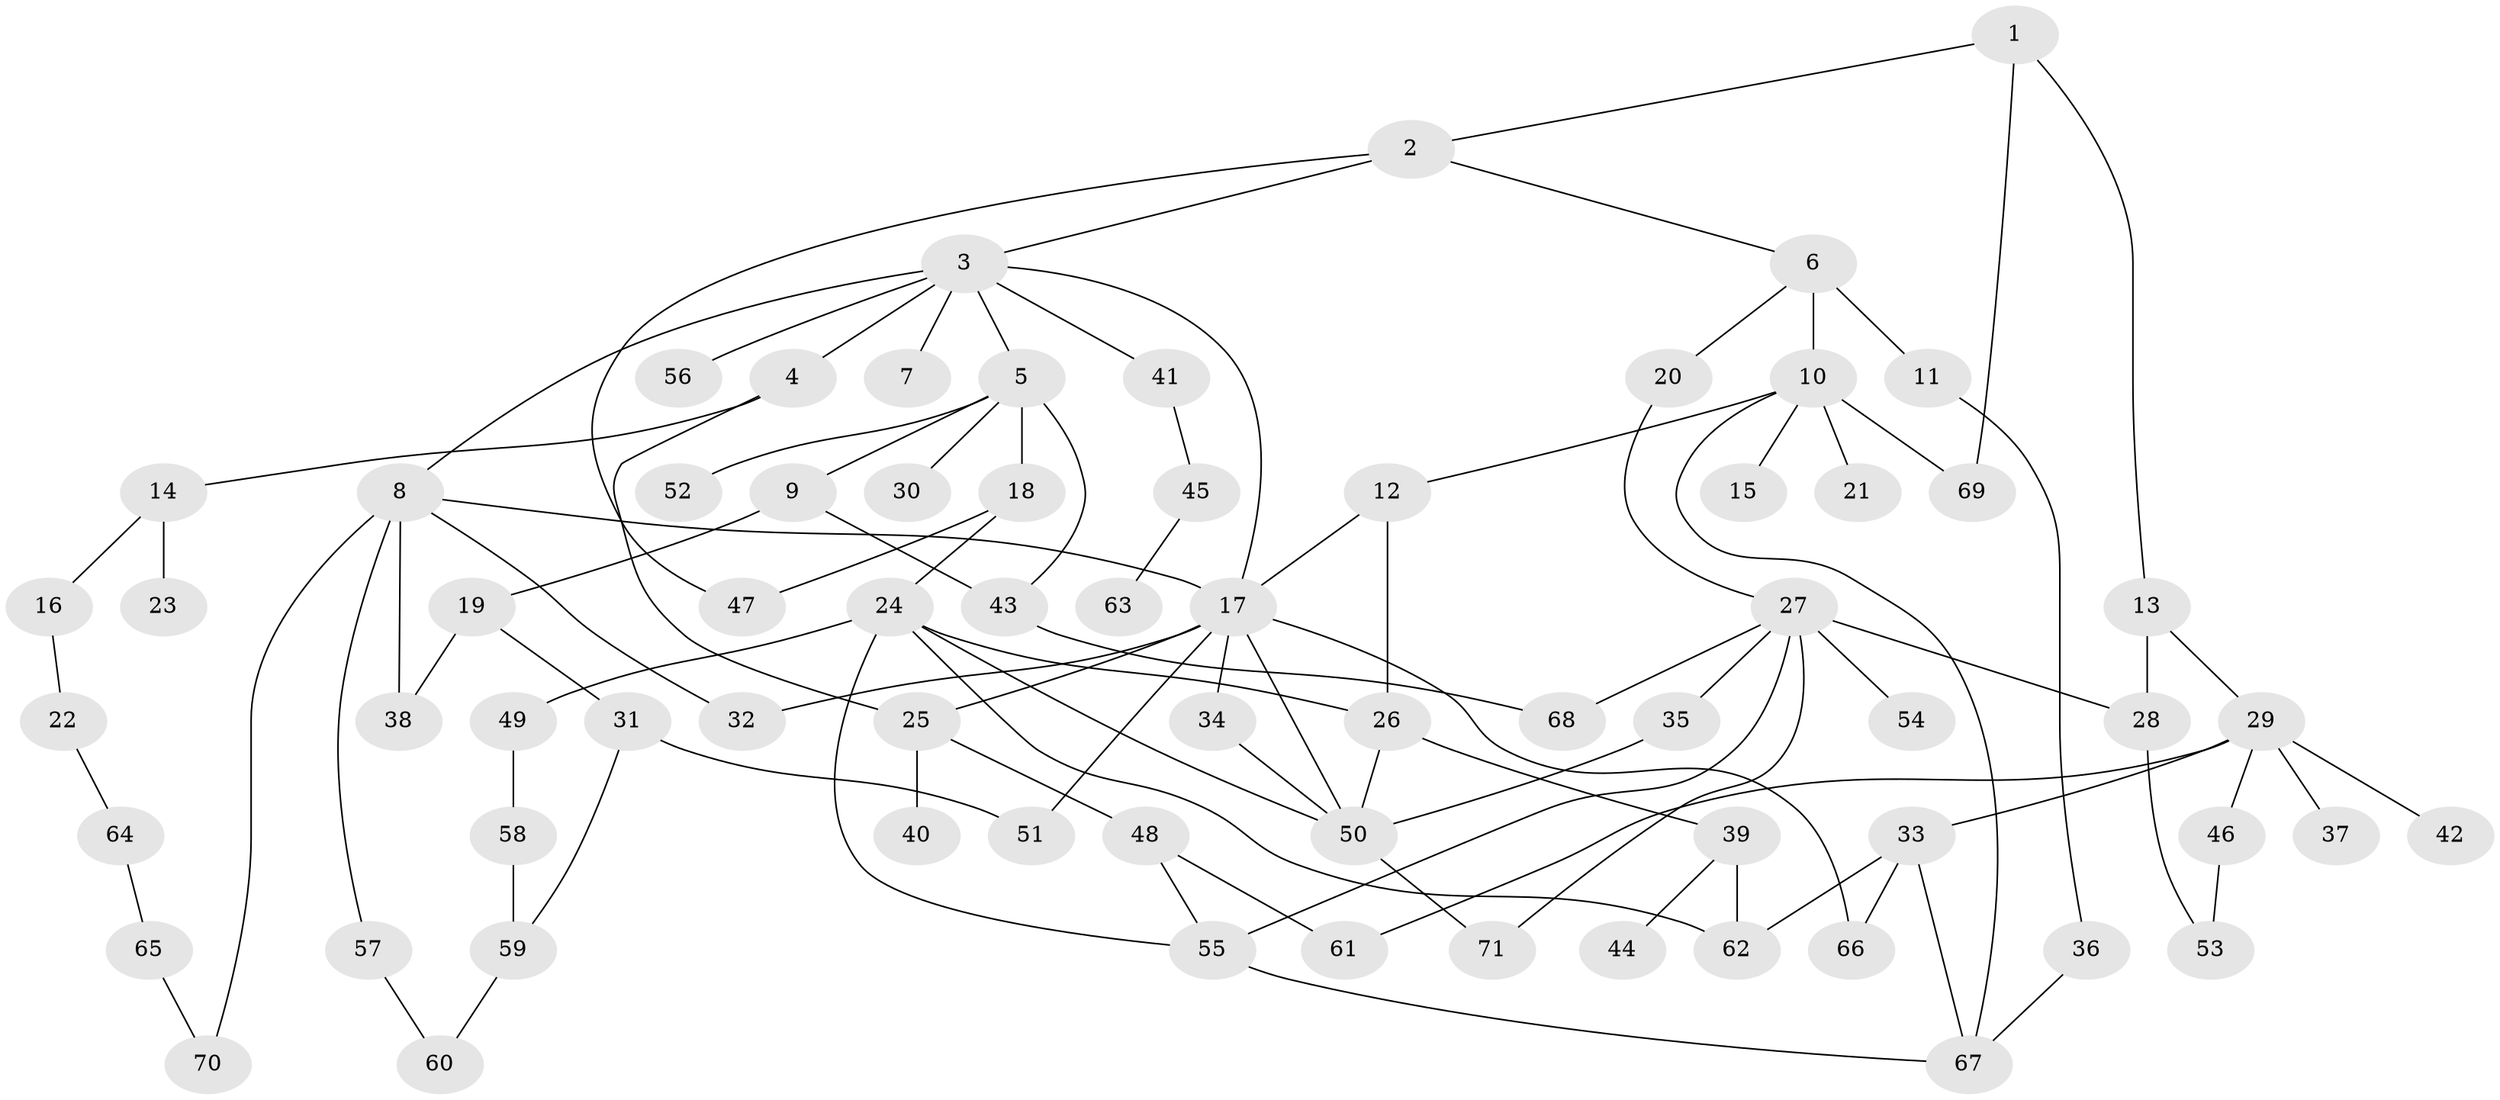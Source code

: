 // original degree distribution, {4: 0.09565217391304348, 8: 0.017391304347826087, 3: 0.19130434782608696, 7: 0.008695652173913044, 6: 0.043478260869565216, 2: 0.3391304347826087, 5: 0.034782608695652174, 1: 0.26956521739130435}
// Generated by graph-tools (version 1.1) at 2025/48/03/04/25 22:48:39]
// undirected, 71 vertices, 100 edges
graph export_dot {
  node [color=gray90,style=filled];
  1;
  2;
  3;
  4;
  5;
  6;
  7;
  8;
  9;
  10;
  11;
  12;
  13;
  14;
  15;
  16;
  17;
  18;
  19;
  20;
  21;
  22;
  23;
  24;
  25;
  26;
  27;
  28;
  29;
  30;
  31;
  32;
  33;
  34;
  35;
  36;
  37;
  38;
  39;
  40;
  41;
  42;
  43;
  44;
  45;
  46;
  47;
  48;
  49;
  50;
  51;
  52;
  53;
  54;
  55;
  56;
  57;
  58;
  59;
  60;
  61;
  62;
  63;
  64;
  65;
  66;
  67;
  68;
  69;
  70;
  71;
  1 -- 2 [weight=1.0];
  1 -- 13 [weight=1.0];
  1 -- 69 [weight=1.0];
  2 -- 3 [weight=1.0];
  2 -- 6 [weight=1.0];
  2 -- 47 [weight=1.0];
  3 -- 4 [weight=1.0];
  3 -- 5 [weight=1.0];
  3 -- 7 [weight=1.0];
  3 -- 8 [weight=1.0];
  3 -- 17 [weight=1.0];
  3 -- 41 [weight=1.0];
  3 -- 56 [weight=1.0];
  4 -- 14 [weight=1.0];
  4 -- 25 [weight=1.0];
  5 -- 9 [weight=1.0];
  5 -- 18 [weight=1.0];
  5 -- 30 [weight=1.0];
  5 -- 43 [weight=1.0];
  5 -- 52 [weight=1.0];
  6 -- 10 [weight=2.0];
  6 -- 11 [weight=1.0];
  6 -- 20 [weight=1.0];
  8 -- 17 [weight=1.0];
  8 -- 32 [weight=1.0];
  8 -- 38 [weight=1.0];
  8 -- 57 [weight=1.0];
  8 -- 70 [weight=1.0];
  9 -- 19 [weight=1.0];
  9 -- 43 [weight=1.0];
  10 -- 12 [weight=1.0];
  10 -- 15 [weight=1.0];
  10 -- 21 [weight=4.0];
  10 -- 67 [weight=1.0];
  10 -- 69 [weight=1.0];
  11 -- 36 [weight=1.0];
  12 -- 17 [weight=1.0];
  12 -- 26 [weight=1.0];
  13 -- 28 [weight=1.0];
  13 -- 29 [weight=1.0];
  14 -- 16 [weight=1.0];
  14 -- 23 [weight=1.0];
  16 -- 22 [weight=1.0];
  17 -- 25 [weight=1.0];
  17 -- 32 [weight=1.0];
  17 -- 34 [weight=4.0];
  17 -- 50 [weight=1.0];
  17 -- 51 [weight=1.0];
  17 -- 66 [weight=1.0];
  18 -- 24 [weight=1.0];
  18 -- 47 [weight=1.0];
  19 -- 31 [weight=1.0];
  19 -- 38 [weight=1.0];
  20 -- 27 [weight=1.0];
  22 -- 64 [weight=1.0];
  24 -- 26 [weight=1.0];
  24 -- 49 [weight=1.0];
  24 -- 50 [weight=1.0];
  24 -- 55 [weight=1.0];
  24 -- 62 [weight=1.0];
  25 -- 40 [weight=1.0];
  25 -- 48 [weight=1.0];
  26 -- 39 [weight=1.0];
  26 -- 50 [weight=1.0];
  27 -- 28 [weight=2.0];
  27 -- 35 [weight=1.0];
  27 -- 54 [weight=1.0];
  27 -- 55 [weight=1.0];
  27 -- 68 [weight=1.0];
  27 -- 71 [weight=1.0];
  28 -- 53 [weight=1.0];
  29 -- 33 [weight=1.0];
  29 -- 37 [weight=1.0];
  29 -- 42 [weight=1.0];
  29 -- 46 [weight=1.0];
  29 -- 61 [weight=1.0];
  31 -- 51 [weight=1.0];
  31 -- 59 [weight=1.0];
  33 -- 62 [weight=1.0];
  33 -- 66 [weight=1.0];
  33 -- 67 [weight=1.0];
  34 -- 50 [weight=1.0];
  35 -- 50 [weight=1.0];
  36 -- 67 [weight=1.0];
  39 -- 44 [weight=1.0];
  39 -- 62 [weight=1.0];
  41 -- 45 [weight=1.0];
  43 -- 68 [weight=1.0];
  45 -- 63 [weight=1.0];
  46 -- 53 [weight=1.0];
  48 -- 55 [weight=1.0];
  48 -- 61 [weight=1.0];
  49 -- 58 [weight=1.0];
  50 -- 71 [weight=1.0];
  55 -- 67 [weight=1.0];
  57 -- 60 [weight=1.0];
  58 -- 59 [weight=1.0];
  59 -- 60 [weight=1.0];
  64 -- 65 [weight=1.0];
  65 -- 70 [weight=1.0];
}
